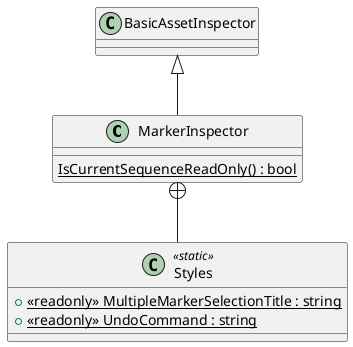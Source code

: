 @startuml
class MarkerInspector {
    {static} IsCurrentSequenceReadOnly() : bool
}
class Styles <<static>> {
    + {static} <<readonly>> MultipleMarkerSelectionTitle : string
    + {static} <<readonly>> UndoCommand : string
}
BasicAssetInspector <|-- MarkerInspector
MarkerInspector +-- Styles
@enduml
